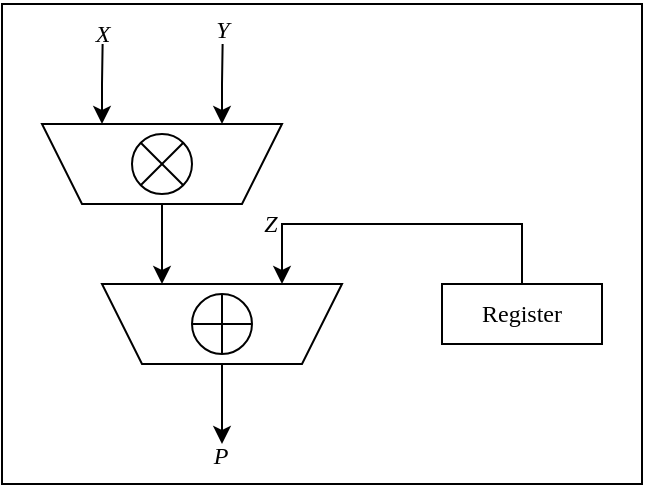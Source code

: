 <mxfile version="25.0.2">
  <diagram name="Page-1" id="1bBgSPHtbA6kbr443msK">
    <mxGraphModel dx="574" dy="342" grid="1" gridSize="10" guides="1" tooltips="1" connect="1" arrows="1" fold="1" page="1" pageScale="1" pageWidth="827" pageHeight="1169" math="0" shadow="0">
      <root>
        <mxCell id="0" />
        <mxCell id="1" parent="0" />
        <mxCell id="LAGPOGJEnIeL_1bWRzur-22" value="" style="rounded=0;whiteSpace=wrap;html=1;" vertex="1" parent="1">
          <mxGeometry x="140" y="180" width="320" height="240" as="geometry" />
        </mxCell>
        <mxCell id="LAGPOGJEnIeL_1bWRzur-9" style="edgeStyle=orthogonalEdgeStyle;rounded=0;orthogonalLoop=1;jettySize=auto;html=1;exitX=0.75;exitY=1;exitDx=0;exitDy=0;endArrow=none;endFill=0;startArrow=classic;startFill=1;" edge="1" parent="1" source="LAGPOGJEnIeL_1bWRzur-2">
          <mxGeometry relative="1" as="geometry">
            <mxPoint x="190.31" y="200" as="targetPoint" />
          </mxGeometry>
        </mxCell>
        <mxCell id="LAGPOGJEnIeL_1bWRzur-10" style="edgeStyle=orthogonalEdgeStyle;rounded=0;orthogonalLoop=1;jettySize=auto;html=1;exitX=0.25;exitY=1;exitDx=0;exitDy=0;startArrow=classic;startFill=1;endArrow=none;endFill=0;" edge="1" parent="1" source="LAGPOGJEnIeL_1bWRzur-2">
          <mxGeometry relative="1" as="geometry">
            <mxPoint x="250.31" y="200" as="targetPoint" />
          </mxGeometry>
        </mxCell>
        <mxCell id="LAGPOGJEnIeL_1bWRzur-17" style="edgeStyle=orthogonalEdgeStyle;rounded=0;orthogonalLoop=1;jettySize=auto;html=1;exitX=0.5;exitY=0;exitDx=0;exitDy=0;entryX=0.75;entryY=1;entryDx=0;entryDy=0;" edge="1" parent="1" source="LAGPOGJEnIeL_1bWRzur-2" target="LAGPOGJEnIeL_1bWRzur-3">
          <mxGeometry relative="1" as="geometry" />
        </mxCell>
        <mxCell id="LAGPOGJEnIeL_1bWRzur-2" value="" style="shape=trapezoid;perimeter=trapezoidPerimeter;whiteSpace=wrap;html=1;fixedSize=1;rotation=-180;" vertex="1" parent="1">
          <mxGeometry x="160" y="240" width="120" height="40" as="geometry" />
        </mxCell>
        <mxCell id="LAGPOGJEnIeL_1bWRzur-20" style="edgeStyle=orthogonalEdgeStyle;rounded=0;orthogonalLoop=1;jettySize=auto;html=1;exitX=0.5;exitY=0;exitDx=0;exitDy=0;" edge="1" parent="1" source="LAGPOGJEnIeL_1bWRzur-3">
          <mxGeometry relative="1" as="geometry">
            <mxPoint x="250" y="400" as="targetPoint" />
          </mxGeometry>
        </mxCell>
        <mxCell id="LAGPOGJEnIeL_1bWRzur-3" value="" style="shape=trapezoid;perimeter=trapezoidPerimeter;whiteSpace=wrap;html=1;fixedSize=1;rotation=-180;" vertex="1" parent="1">
          <mxGeometry x="190" y="320" width="120" height="40" as="geometry" />
        </mxCell>
        <mxCell id="LAGPOGJEnIeL_1bWRzur-6" value="" style="shape=orEllipse;perimeter=ellipsePerimeter;whiteSpace=wrap;html=1;backgroundOutline=1;" vertex="1" parent="1">
          <mxGeometry x="235" y="325" width="30" height="30" as="geometry" />
        </mxCell>
        <mxCell id="LAGPOGJEnIeL_1bWRzur-7" value="" style="shape=sumEllipse;perimeter=ellipsePerimeter;whiteSpace=wrap;html=1;backgroundOutline=1;" vertex="1" parent="1">
          <mxGeometry x="205" y="245" width="30" height="30" as="geometry" />
        </mxCell>
        <mxCell id="LAGPOGJEnIeL_1bWRzur-18" style="edgeStyle=orthogonalEdgeStyle;rounded=0;orthogonalLoop=1;jettySize=auto;html=1;exitX=0.5;exitY=0;exitDx=0;exitDy=0;entryX=0.25;entryY=1;entryDx=0;entryDy=0;" edge="1" parent="1" source="LAGPOGJEnIeL_1bWRzur-11" target="LAGPOGJEnIeL_1bWRzur-3">
          <mxGeometry relative="1" as="geometry">
            <Array as="points">
              <mxPoint x="400" y="290" />
              <mxPoint x="280" y="290" />
            </Array>
          </mxGeometry>
        </mxCell>
        <mxCell id="LAGPOGJEnIeL_1bWRzur-11" value="&lt;font face=&quot;Times New Roman&quot;&gt;Register&lt;/font&gt;" style="rounded=0;whiteSpace=wrap;html=1;" vertex="1" parent="1">
          <mxGeometry x="360" y="320" width="80" height="30" as="geometry" />
        </mxCell>
        <mxCell id="LAGPOGJEnIeL_1bWRzur-12" value="&lt;font face=&quot;Times New Roman&quot;&gt;&lt;i&gt;X&lt;/i&gt;&lt;/font&gt;" style="text;html=1;align=center;verticalAlign=middle;resizable=0;points=[];autosize=1;strokeColor=none;fillColor=none;" vertex="1" parent="1">
          <mxGeometry x="175" y="180" width="30" height="30" as="geometry" />
        </mxCell>
        <mxCell id="LAGPOGJEnIeL_1bWRzur-13" value="&lt;font face=&quot;Times New Roman&quot;&gt;&lt;i&gt;Y&lt;/i&gt;&lt;/font&gt;" style="text;html=1;align=center;verticalAlign=middle;resizable=0;points=[];autosize=1;strokeColor=none;fillColor=none;" vertex="1" parent="1">
          <mxGeometry x="235" y="178" width="30" height="30" as="geometry" />
        </mxCell>
        <mxCell id="LAGPOGJEnIeL_1bWRzur-19" value="&lt;font face=&quot;Times New Roman&quot;&gt;&lt;i&gt;Z&lt;/i&gt;&lt;/font&gt;" style="text;html=1;align=center;verticalAlign=middle;resizable=0;points=[];autosize=1;strokeColor=none;fillColor=none;" vertex="1" parent="1">
          <mxGeometry x="259" y="275" width="30" height="30" as="geometry" />
        </mxCell>
        <mxCell id="LAGPOGJEnIeL_1bWRzur-21" value="&lt;font face=&quot;Times New Roman&quot;&gt;&lt;i&gt;P&lt;/i&gt;&lt;/font&gt;" style="text;html=1;align=center;verticalAlign=middle;resizable=0;points=[];autosize=1;strokeColor=none;fillColor=none;" vertex="1" parent="1">
          <mxGeometry x="234" y="391" width="30" height="30" as="geometry" />
        </mxCell>
      </root>
    </mxGraphModel>
  </diagram>
</mxfile>
